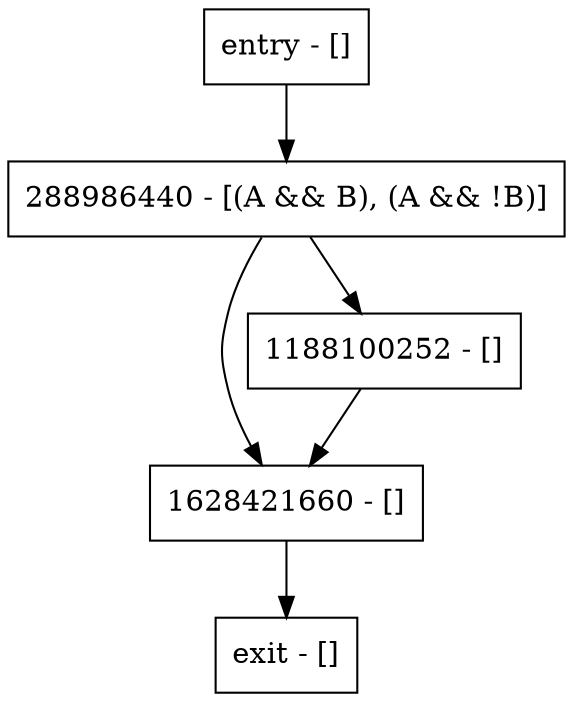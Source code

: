 digraph bar {
node [shape=record];
entry [label="entry - []"];
exit [label="exit - []"];
1628421660 [label="1628421660 - []"];
1188100252 [label="1188100252 - []"];
288986440 [label="288986440 - [(A && B), (A && !B)]"];
entry;
exit;
entry -> 288986440;
1628421660 -> exit;
1188100252 -> 1628421660;
288986440 -> 1628421660;
288986440 -> 1188100252;
}
